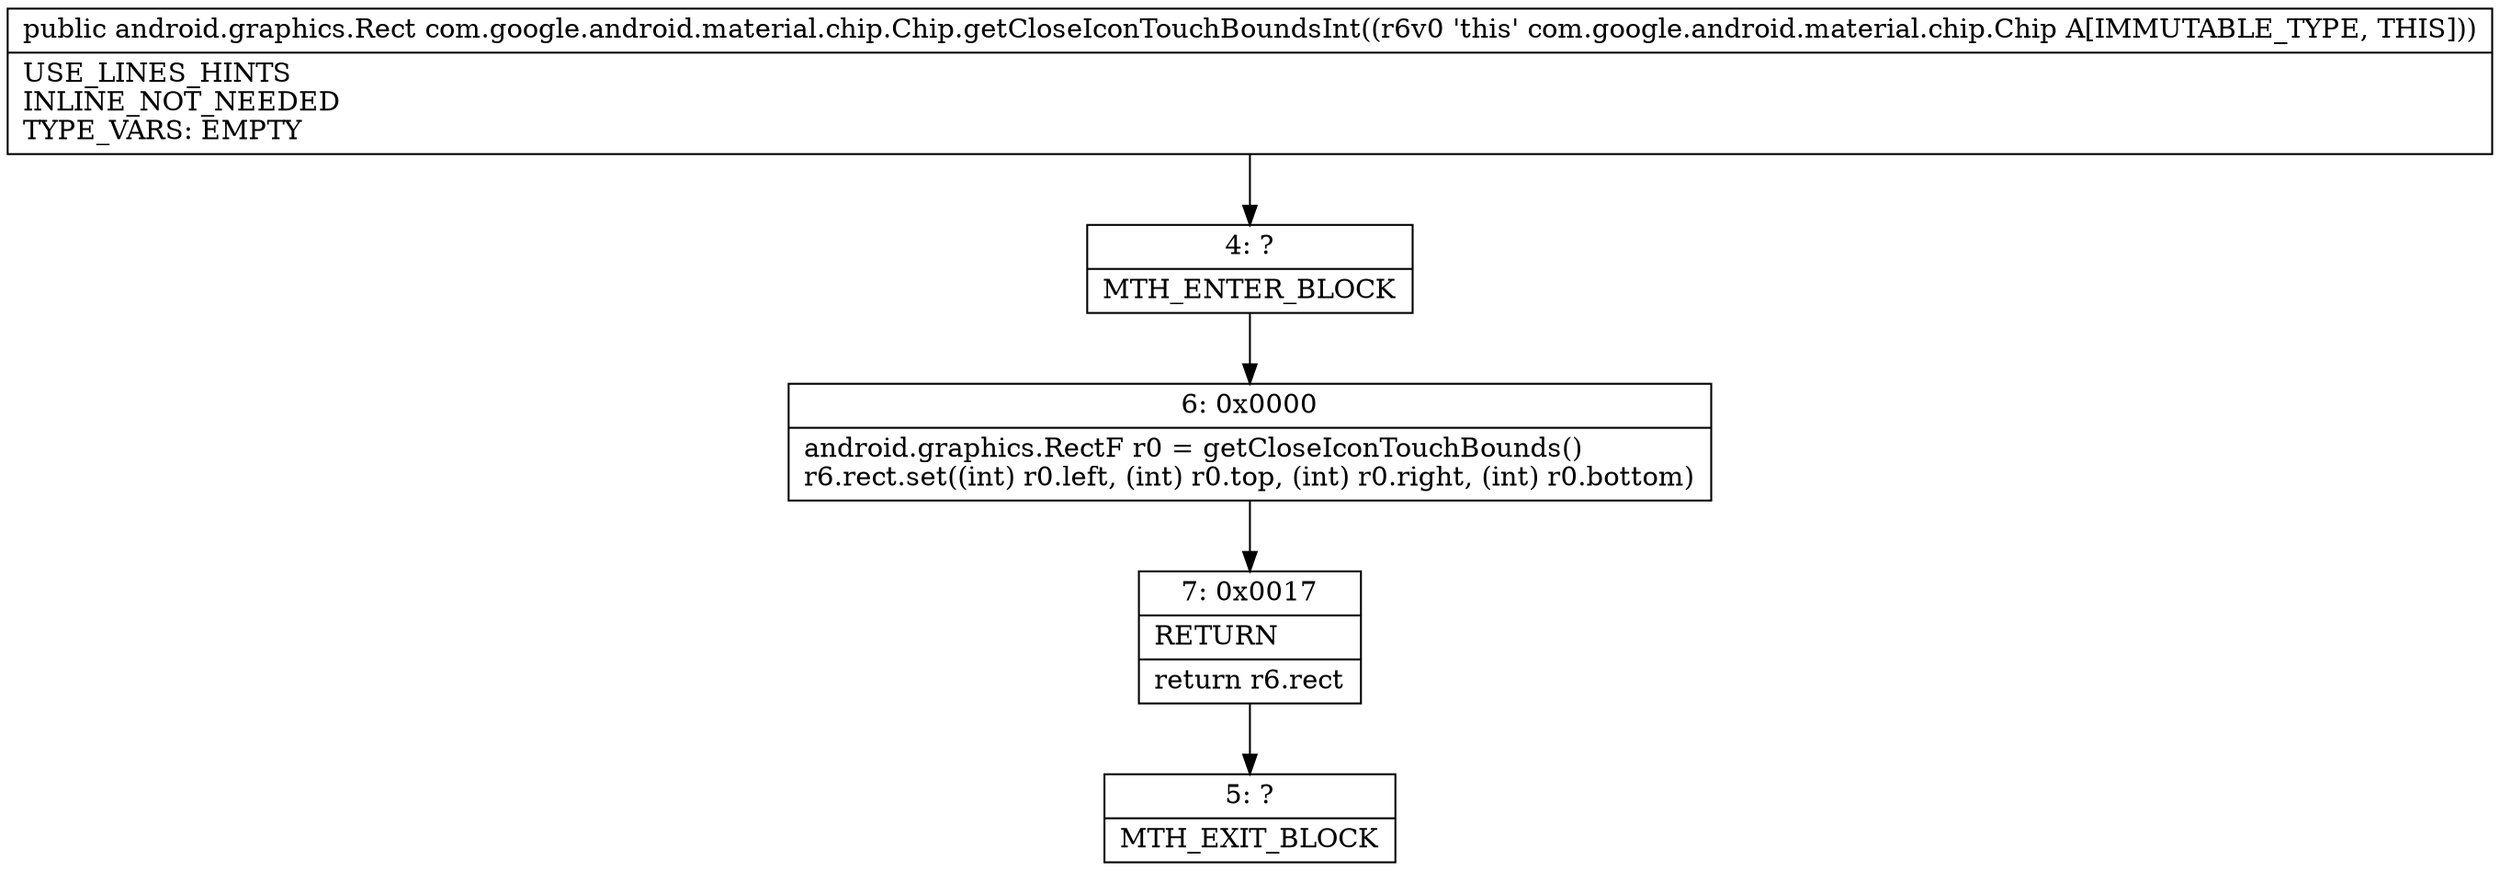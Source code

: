 digraph "CFG forcom.google.android.material.chip.Chip.getCloseIconTouchBoundsInt()Landroid\/graphics\/Rect;" {
Node_4 [shape=record,label="{4\:\ ?|MTH_ENTER_BLOCK\l}"];
Node_6 [shape=record,label="{6\:\ 0x0000|android.graphics.RectF r0 = getCloseIconTouchBounds()\lr6.rect.set((int) r0.left, (int) r0.top, (int) r0.right, (int) r0.bottom)\l}"];
Node_7 [shape=record,label="{7\:\ 0x0017|RETURN\l|return r6.rect\l}"];
Node_5 [shape=record,label="{5\:\ ?|MTH_EXIT_BLOCK\l}"];
MethodNode[shape=record,label="{public android.graphics.Rect com.google.android.material.chip.Chip.getCloseIconTouchBoundsInt((r6v0 'this' com.google.android.material.chip.Chip A[IMMUTABLE_TYPE, THIS]))  | USE_LINES_HINTS\lINLINE_NOT_NEEDED\lTYPE_VARS: EMPTY\l}"];
MethodNode -> Node_4;Node_4 -> Node_6;
Node_6 -> Node_7;
Node_7 -> Node_5;
}

